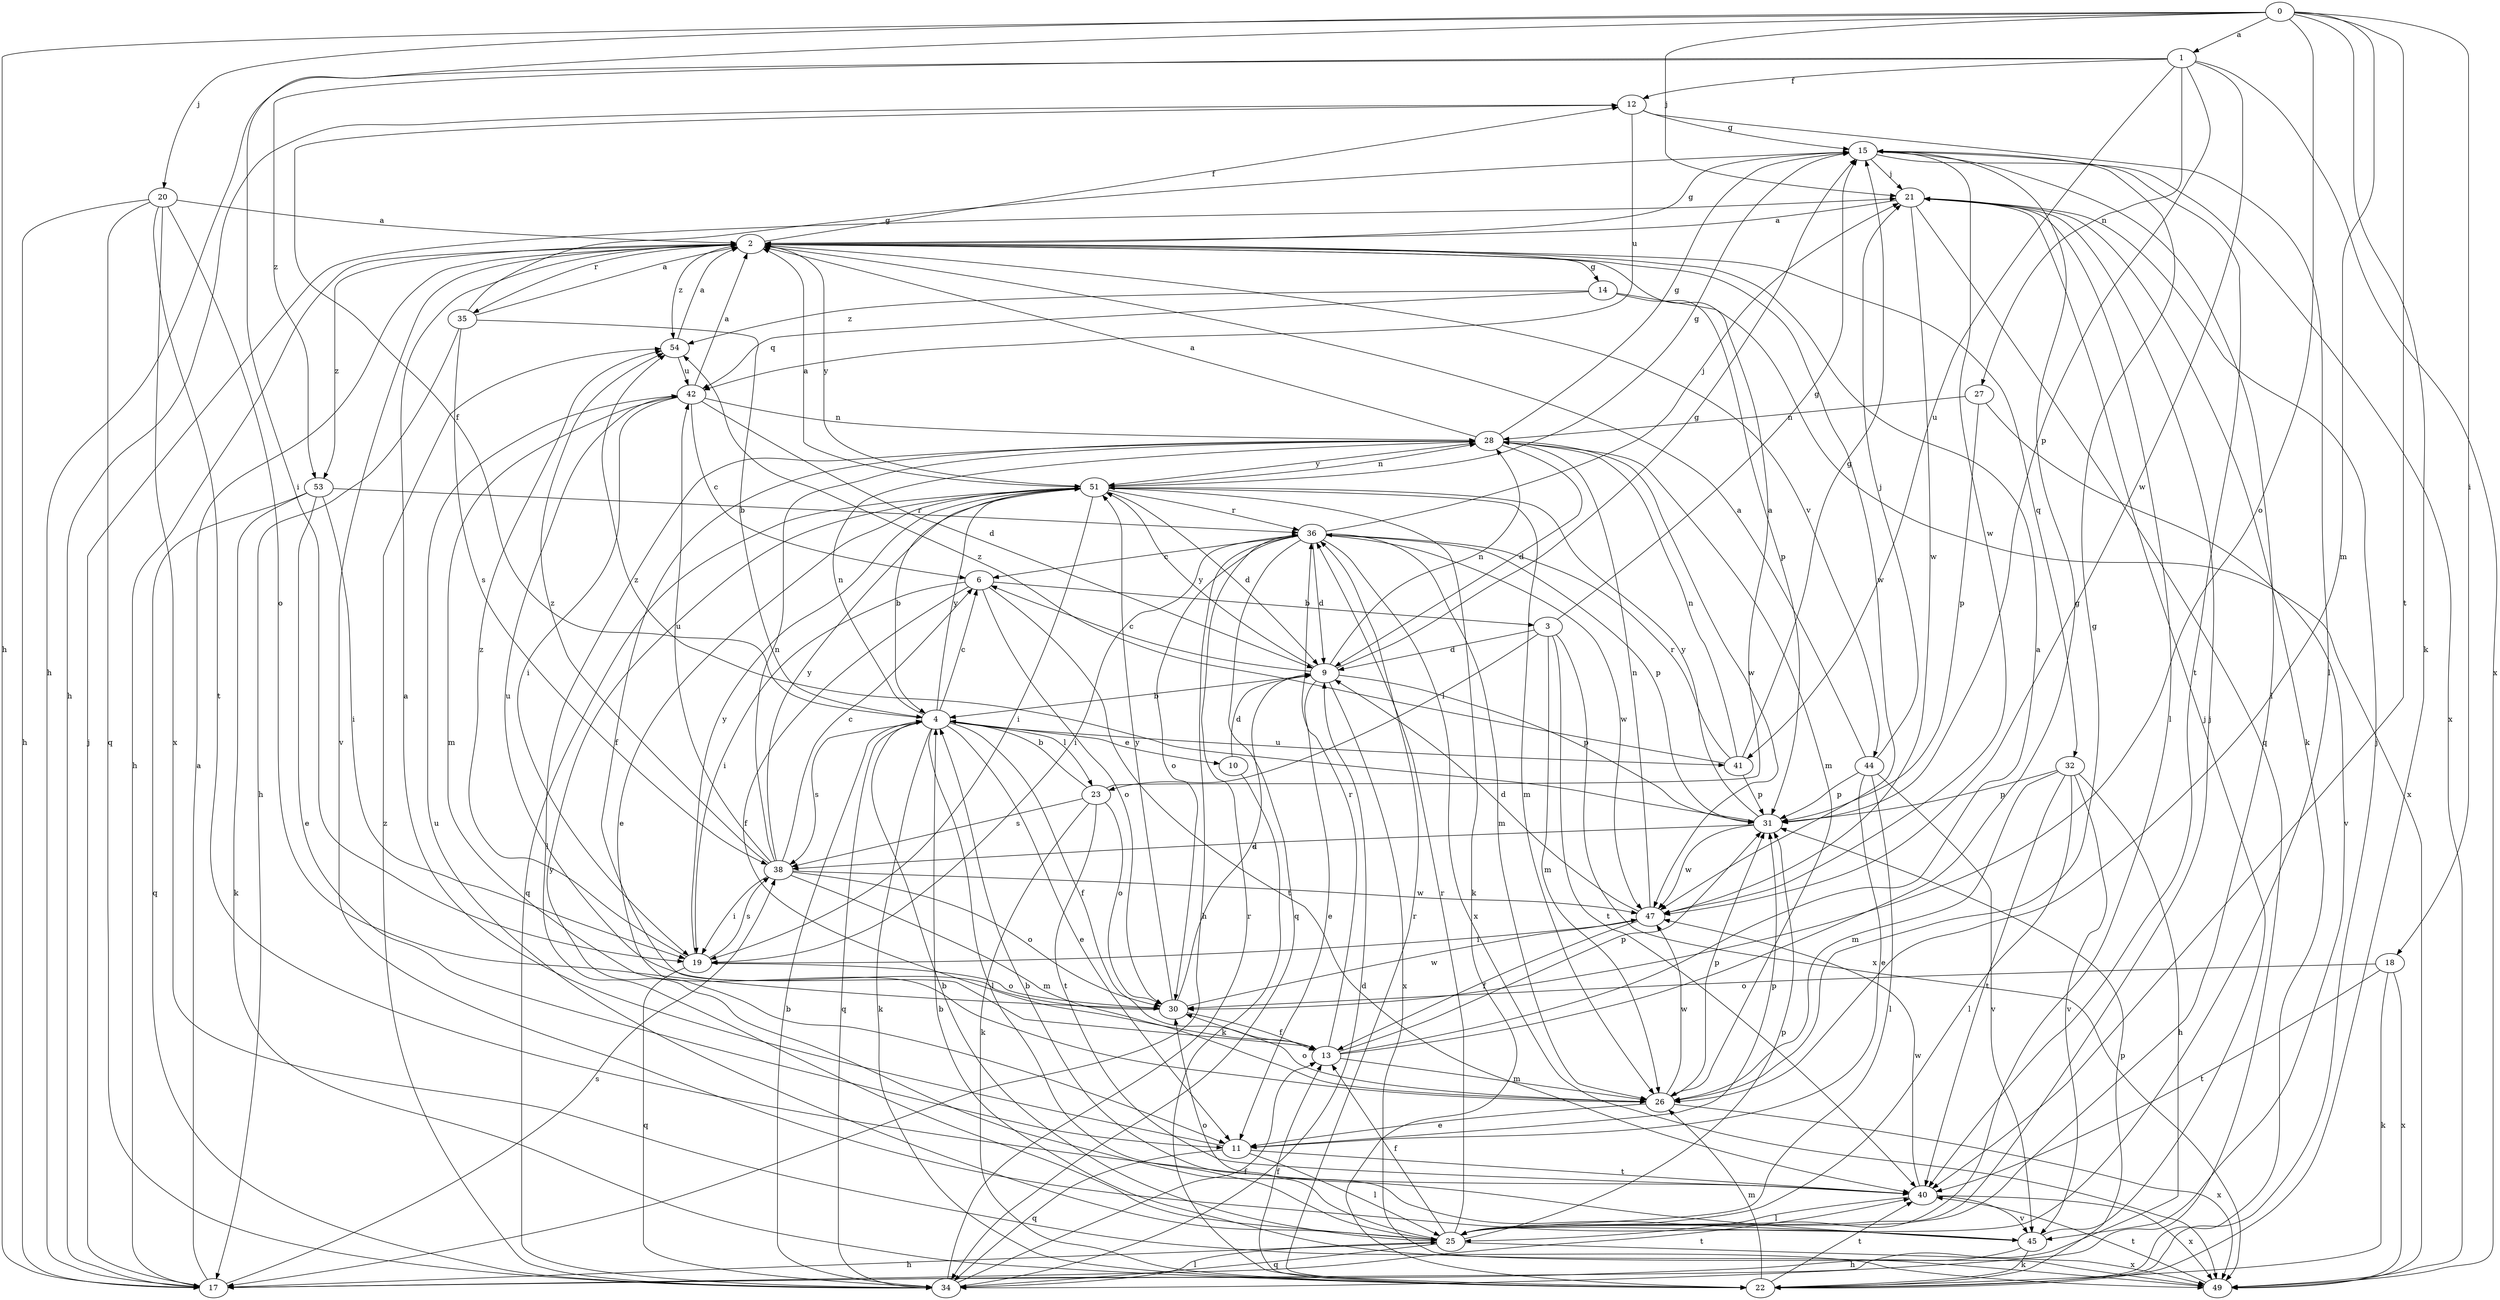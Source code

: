 strict digraph  {
0;
1;
2;
3;
4;
6;
9;
10;
11;
12;
13;
14;
15;
17;
18;
19;
20;
21;
22;
23;
25;
26;
27;
28;
30;
31;
32;
34;
35;
36;
38;
40;
41;
42;
44;
45;
47;
49;
51;
53;
54;
0 -> 1  [label=a];
0 -> 17  [label=h];
0 -> 18  [label=i];
0 -> 19  [label=i];
0 -> 20  [label=j];
0 -> 21  [label=j];
0 -> 22  [label=k];
0 -> 26  [label=m];
0 -> 30  [label=o];
0 -> 40  [label=t];
1 -> 12  [label=f];
1 -> 17  [label=h];
1 -> 27  [label=n];
1 -> 31  [label=p];
1 -> 41  [label=u];
1 -> 47  [label=w];
1 -> 49  [label=x];
1 -> 53  [label=z];
2 -> 12  [label=f];
2 -> 14  [label=g];
2 -> 15  [label=g];
2 -> 17  [label=h];
2 -> 32  [label=q];
2 -> 35  [label=r];
2 -> 44  [label=v];
2 -> 45  [label=v];
2 -> 47  [label=w];
2 -> 51  [label=y];
2 -> 53  [label=z];
2 -> 54  [label=z];
3 -> 9  [label=d];
3 -> 15  [label=g];
3 -> 23  [label=l];
3 -> 26  [label=m];
3 -> 40  [label=t];
3 -> 49  [label=x];
4 -> 6  [label=c];
4 -> 10  [label=e];
4 -> 11  [label=e];
4 -> 12  [label=f];
4 -> 13  [label=f];
4 -> 22  [label=k];
4 -> 23  [label=l];
4 -> 25  [label=l];
4 -> 28  [label=n];
4 -> 34  [label=q];
4 -> 38  [label=s];
4 -> 41  [label=u];
4 -> 51  [label=y];
6 -> 3  [label=b];
6 -> 13  [label=f];
6 -> 19  [label=i];
6 -> 30  [label=o];
6 -> 40  [label=t];
9 -> 4  [label=b];
9 -> 6  [label=c];
9 -> 11  [label=e];
9 -> 15  [label=g];
9 -> 28  [label=n];
9 -> 31  [label=p];
9 -> 49  [label=x];
9 -> 51  [label=y];
10 -> 9  [label=d];
10 -> 22  [label=k];
11 -> 2  [label=a];
11 -> 25  [label=l];
11 -> 31  [label=p];
11 -> 34  [label=q];
11 -> 40  [label=t];
12 -> 15  [label=g];
12 -> 17  [label=h];
12 -> 25  [label=l];
12 -> 42  [label=u];
13 -> 2  [label=a];
13 -> 15  [label=g];
13 -> 26  [label=m];
13 -> 31  [label=p];
13 -> 36  [label=r];
14 -> 31  [label=p];
14 -> 49  [label=x];
14 -> 54  [label=z];
14 -> 42  [label=q];
15 -> 21  [label=j];
15 -> 25  [label=l];
15 -> 40  [label=t];
15 -> 47  [label=w];
15 -> 49  [label=x];
17 -> 2  [label=a];
17 -> 21  [label=j];
17 -> 38  [label=s];
17 -> 40  [label=t];
18 -> 22  [label=k];
18 -> 30  [label=o];
18 -> 40  [label=t];
18 -> 49  [label=x];
19 -> 30  [label=o];
19 -> 34  [label=q];
19 -> 38  [label=s];
19 -> 51  [label=y];
19 -> 54  [label=z];
20 -> 2  [label=a];
20 -> 17  [label=h];
20 -> 30  [label=o];
20 -> 34  [label=q];
20 -> 40  [label=t];
20 -> 49  [label=x];
21 -> 2  [label=a];
21 -> 22  [label=k];
21 -> 25  [label=l];
21 -> 34  [label=q];
21 -> 47  [label=w];
22 -> 13  [label=f];
22 -> 21  [label=j];
22 -> 26  [label=m];
22 -> 31  [label=p];
22 -> 36  [label=r];
22 -> 40  [label=t];
23 -> 2  [label=a];
23 -> 4  [label=b];
23 -> 22  [label=k];
23 -> 30  [label=o];
23 -> 38  [label=s];
23 -> 40  [label=t];
25 -> 4  [label=b];
25 -> 13  [label=f];
25 -> 17  [label=h];
25 -> 21  [label=j];
25 -> 30  [label=o];
25 -> 31  [label=p];
25 -> 34  [label=q];
25 -> 36  [label=r];
25 -> 42  [label=u];
25 -> 49  [label=x];
26 -> 11  [label=e];
26 -> 15  [label=g];
26 -> 30  [label=o];
26 -> 31  [label=p];
26 -> 47  [label=w];
26 -> 49  [label=x];
27 -> 28  [label=n];
27 -> 31  [label=p];
27 -> 45  [label=v];
28 -> 2  [label=a];
28 -> 9  [label=d];
28 -> 13  [label=f];
28 -> 15  [label=g];
28 -> 25  [label=l];
28 -> 26  [label=m];
28 -> 47  [label=w];
28 -> 51  [label=y];
30 -> 9  [label=d];
30 -> 13  [label=f];
30 -> 42  [label=u];
30 -> 47  [label=w];
30 -> 51  [label=y];
31 -> 38  [label=s];
31 -> 47  [label=w];
31 -> 51  [label=y];
31 -> 54  [label=z];
32 -> 17  [label=h];
32 -> 25  [label=l];
32 -> 26  [label=m];
32 -> 31  [label=p];
32 -> 40  [label=t];
32 -> 45  [label=v];
34 -> 4  [label=b];
34 -> 9  [label=d];
34 -> 13  [label=f];
34 -> 25  [label=l];
34 -> 36  [label=r];
34 -> 54  [label=z];
35 -> 2  [label=a];
35 -> 4  [label=b];
35 -> 15  [label=g];
35 -> 17  [label=h];
35 -> 38  [label=s];
36 -> 6  [label=c];
36 -> 9  [label=d];
36 -> 17  [label=h];
36 -> 19  [label=i];
36 -> 21  [label=j];
36 -> 26  [label=m];
36 -> 30  [label=o];
36 -> 31  [label=p];
36 -> 34  [label=q];
36 -> 47  [label=w];
36 -> 49  [label=x];
38 -> 6  [label=c];
38 -> 19  [label=i];
38 -> 26  [label=m];
38 -> 28  [label=n];
38 -> 30  [label=o];
38 -> 42  [label=u];
38 -> 47  [label=w];
38 -> 51  [label=y];
38 -> 54  [label=z];
40 -> 25  [label=l];
40 -> 45  [label=v];
40 -> 47  [label=w];
40 -> 49  [label=x];
41 -> 15  [label=g];
41 -> 28  [label=n];
41 -> 31  [label=p];
41 -> 36  [label=r];
41 -> 54  [label=z];
42 -> 2  [label=a];
42 -> 6  [label=c];
42 -> 9  [label=d];
42 -> 19  [label=i];
42 -> 26  [label=m];
42 -> 28  [label=n];
44 -> 2  [label=a];
44 -> 11  [label=e];
44 -> 21  [label=j];
44 -> 25  [label=l];
44 -> 31  [label=p];
44 -> 45  [label=v];
45 -> 4  [label=b];
45 -> 17  [label=h];
45 -> 21  [label=j];
45 -> 22  [label=k];
45 -> 51  [label=y];
47 -> 9  [label=d];
47 -> 13  [label=f];
47 -> 19  [label=i];
47 -> 28  [label=n];
49 -> 4  [label=b];
49 -> 40  [label=t];
51 -> 2  [label=a];
51 -> 4  [label=b];
51 -> 9  [label=d];
51 -> 11  [label=e];
51 -> 15  [label=g];
51 -> 19  [label=i];
51 -> 22  [label=k];
51 -> 26  [label=m];
51 -> 28  [label=n];
51 -> 34  [label=q];
51 -> 36  [label=r];
53 -> 11  [label=e];
53 -> 19  [label=i];
53 -> 22  [label=k];
53 -> 34  [label=q];
53 -> 36  [label=r];
54 -> 2  [label=a];
54 -> 42  [label=u];
}
